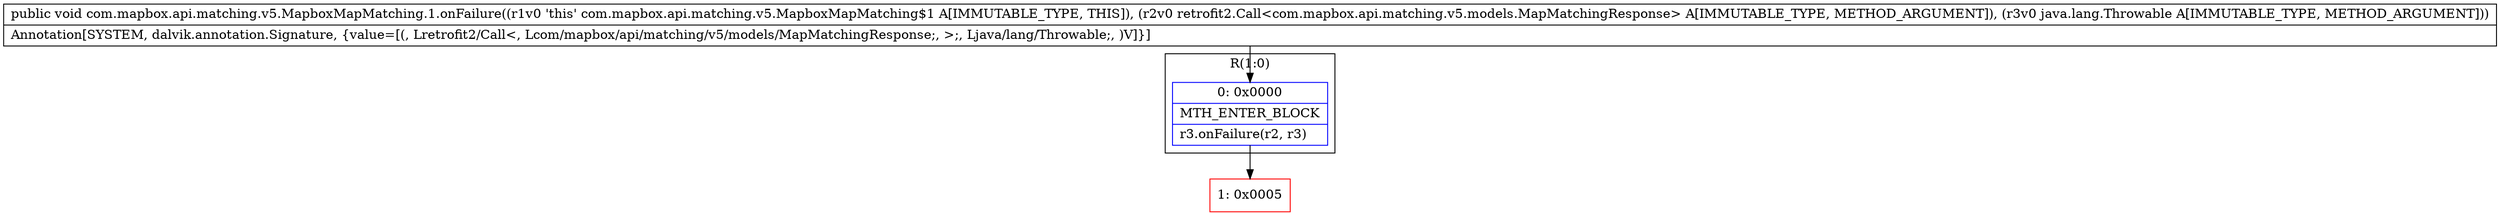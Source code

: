 digraph "CFG forcom.mapbox.api.matching.v5.MapboxMapMatching.1.onFailure(Lretrofit2\/Call;Ljava\/lang\/Throwable;)V" {
subgraph cluster_Region_599069055 {
label = "R(1:0)";
node [shape=record,color=blue];
Node_0 [shape=record,label="{0\:\ 0x0000|MTH_ENTER_BLOCK\l|r3.onFailure(r2, r3)\l}"];
}
Node_1 [shape=record,color=red,label="{1\:\ 0x0005}"];
MethodNode[shape=record,label="{public void com.mapbox.api.matching.v5.MapboxMapMatching.1.onFailure((r1v0 'this' com.mapbox.api.matching.v5.MapboxMapMatching$1 A[IMMUTABLE_TYPE, THIS]), (r2v0 retrofit2.Call\<com.mapbox.api.matching.v5.models.MapMatchingResponse\> A[IMMUTABLE_TYPE, METHOD_ARGUMENT]), (r3v0 java.lang.Throwable A[IMMUTABLE_TYPE, METHOD_ARGUMENT]))  | Annotation[SYSTEM, dalvik.annotation.Signature, \{value=[(, Lretrofit2\/Call\<, Lcom\/mapbox\/api\/matching\/v5\/models\/MapMatchingResponse;, \>;, Ljava\/lang\/Throwable;, )V]\}]\l}"];
MethodNode -> Node_0;
Node_0 -> Node_1;
}

